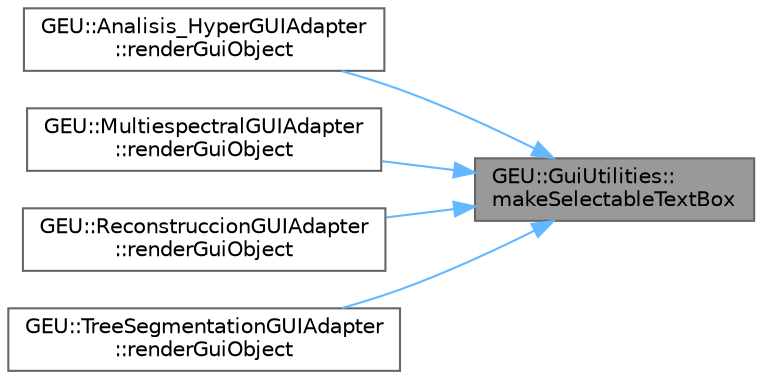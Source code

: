 digraph "GEU::GuiUtilities::makeSelectableTextBox"
{
 // LATEX_PDF_SIZE
  bgcolor="transparent";
  edge [fontname=Helvetica,fontsize=10,labelfontname=Helvetica,labelfontsize=10];
  node [fontname=Helvetica,fontsize=10,shape=box,height=0.2,width=0.4];
  rankdir="RL";
  Node1 [id="Node000001",label="GEU::GuiUtilities::\lmakeSelectableTextBox",height=0.2,width=0.4,color="gray40", fillcolor="grey60", style="filled", fontcolor="black",tooltip=" "];
  Node1 -> Node2 [id="edge1_Node000001_Node000002",dir="back",color="steelblue1",style="solid",tooltip=" "];
  Node2 [id="Node000002",label="GEU::Analisis_HyperGUIAdapter\l::renderGuiObject",height=0.2,width=0.4,color="grey40", fillcolor="white", style="filled",URL="$d4/d01/class_g_e_u_1_1_analisis___hyper_g_u_i_adapter.html#a156725e979aa472099001c430bb20a5c",tooltip="Custom module GUI window contents."];
  Node1 -> Node3 [id="edge2_Node000001_Node000003",dir="back",color="steelblue1",style="solid",tooltip=" "];
  Node3 [id="Node000003",label="GEU::MultiespectralGUIAdapter\l::renderGuiObject",height=0.2,width=0.4,color="grey40", fillcolor="white", style="filled",URL="$de/d02/class_g_e_u_1_1_multiespectral_g_u_i_adapter.html#a30cdb8738563252a05b2da154c3f864d",tooltip="Custom module GUI window contents."];
  Node1 -> Node4 [id="edge3_Node000001_Node000004",dir="back",color="steelblue1",style="solid",tooltip=" "];
  Node4 [id="Node000004",label="GEU::ReconstruccionGUIAdapter\l::renderGuiObject",height=0.2,width=0.4,color="grey40", fillcolor="white", style="filled",URL="$d5/d03/class_g_e_u_1_1_reconstruccion_g_u_i_adapter.html#a2918ca118794a47873dbc1df297d68d7",tooltip="Custom module GUI window contents."];
  Node1 -> Node5 [id="edge4_Node000001_Node000005",dir="back",color="steelblue1",style="solid",tooltip=" "];
  Node5 [id="Node000005",label="GEU::TreeSegmentationGUIAdapter\l::renderGuiObject",height=0.2,width=0.4,color="grey40", fillcolor="white", style="filled",URL="$d6/d00/class_g_e_u_1_1_tree_segmentation_g_u_i_adapter.html#afcda560180acc4f5fbd7caeaa40f9018",tooltip="Custom module GUI window contents."];
}
